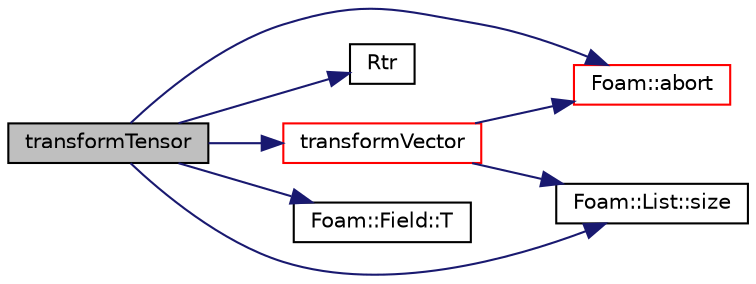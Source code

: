 digraph "transformTensor"
{
  bgcolor="transparent";
  edge [fontname="Helvetica",fontsize="10",labelfontname="Helvetica",labelfontsize="10"];
  node [fontname="Helvetica",fontsize="10",shape=record];
  rankdir="LR";
  Node1616 [label="transformTensor",height=0.2,width=0.4,color="black", fillcolor="grey75", style="filled", fontcolor="black"];
  Node1616 -> Node1617 [color="midnightblue",fontsize="10",style="solid",fontname="Helvetica"];
  Node1617 [label="Foam::abort",height=0.2,width=0.4,color="red",URL="$a21851.html#a447107a607d03e417307c203fa5fb44b"];
  Node1616 -> Node1662 [color="midnightblue",fontsize="10",style="solid",fontname="Helvetica"];
  Node1662 [label="Rtr",height=0.2,width=0.4,color="black",URL="$a26129.html#a98af29cd35a80984f48576083d9a0f72",tooltip="Return global-to-local transformation tensor. "];
  Node1616 -> Node1663 [color="midnightblue",fontsize="10",style="solid",fontname="Helvetica"];
  Node1663 [label="Foam::List::size",height=0.2,width=0.4,color="black",URL="$a26833.html#a8a5f6fa29bd4b500caf186f60245b384",tooltip="Override size to be inconsistent with allocated storage. "];
  Node1616 -> Node1664 [color="midnightblue",fontsize="10",style="solid",fontname="Helvetica"];
  Node1664 [label="Foam::Field::T",height=0.2,width=0.4,color="black",URL="$a27573.html#a37a96fe10c781a2f21c882b4d95a2deb",tooltip="Return the field transpose (only defined for second rank tensors) "];
  Node1616 -> Node1665 [color="midnightblue",fontsize="10",style="solid",fontname="Helvetica"];
  Node1665 [label="transformVector",height=0.2,width=0.4,color="red",URL="$a26129.html#a1699bd870864e7f8c22acd8ad1e7212f",tooltip="Transform vectorField using transformation tensorField and return. "];
  Node1665 -> Node1663 [color="midnightblue",fontsize="10",style="solid",fontname="Helvetica"];
  Node1665 -> Node1617 [color="midnightblue",fontsize="10",style="solid",fontname="Helvetica"];
}
